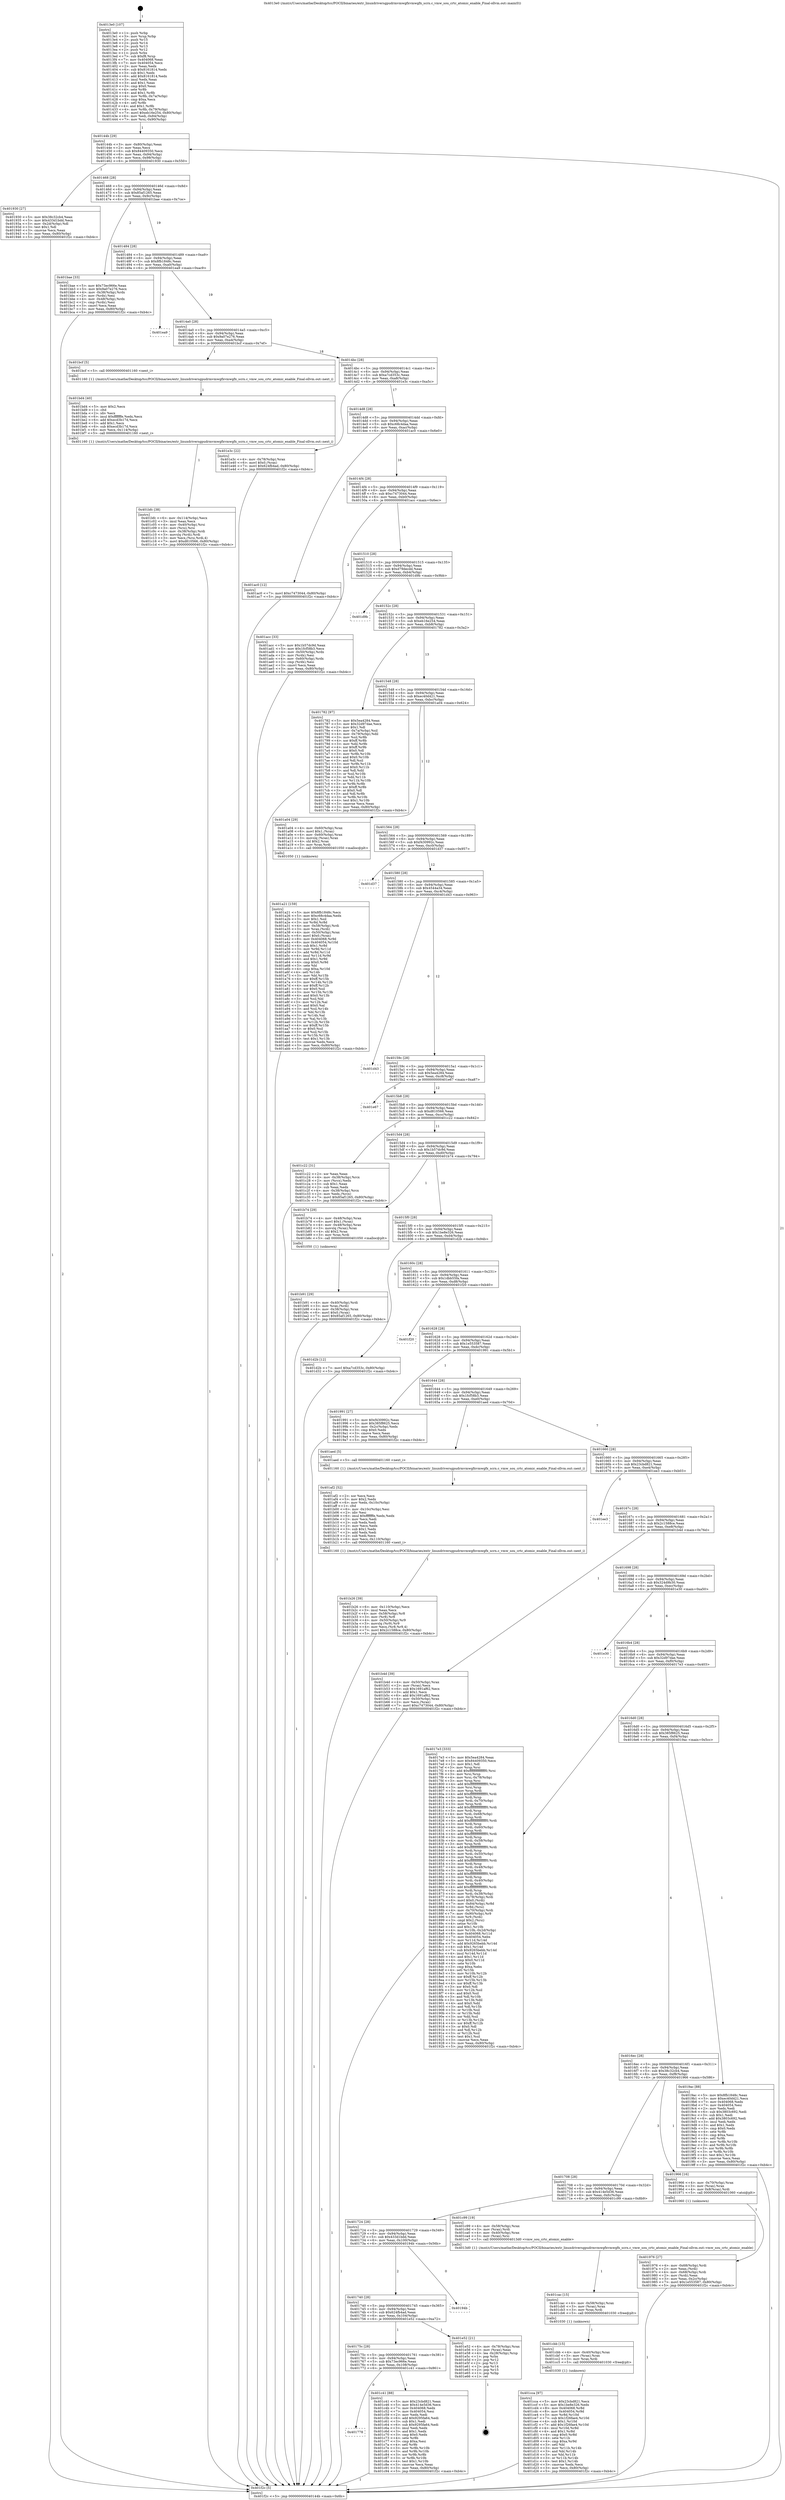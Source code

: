 digraph "0x4013e0" {
  label = "0x4013e0 (/mnt/c/Users/mathe/Desktop/tcc/POCII/binaries/extr_linuxdriversgpudrmvmwgfxvmwgfx_scrn.c_vmw_sou_crtc_atomic_enable_Final-ollvm.out::main(0))"
  labelloc = "t"
  node[shape=record]

  Entry [label="",width=0.3,height=0.3,shape=circle,fillcolor=black,style=filled]
  "0x40144b" [label="{
     0x40144b [29]\l
     | [instrs]\l
     &nbsp;&nbsp;0x40144b \<+3\>: mov -0x80(%rbp),%eax\l
     &nbsp;&nbsp;0x40144e \<+2\>: mov %eax,%ecx\l
     &nbsp;&nbsp;0x401450 \<+6\>: sub $0x84409350,%ecx\l
     &nbsp;&nbsp;0x401456 \<+6\>: mov %eax,-0x94(%rbp)\l
     &nbsp;&nbsp;0x40145c \<+6\>: mov %ecx,-0x98(%rbp)\l
     &nbsp;&nbsp;0x401462 \<+6\>: je 0000000000401930 \<main+0x550\>\l
  }"]
  "0x401930" [label="{
     0x401930 [27]\l
     | [instrs]\l
     &nbsp;&nbsp;0x401930 \<+5\>: mov $0x38c32cb4,%eax\l
     &nbsp;&nbsp;0x401935 \<+5\>: mov $0x433d1bdd,%ecx\l
     &nbsp;&nbsp;0x40193a \<+3\>: mov -0x2d(%rbp),%dl\l
     &nbsp;&nbsp;0x40193d \<+3\>: test $0x1,%dl\l
     &nbsp;&nbsp;0x401940 \<+3\>: cmovne %ecx,%eax\l
     &nbsp;&nbsp;0x401943 \<+3\>: mov %eax,-0x80(%rbp)\l
     &nbsp;&nbsp;0x401946 \<+5\>: jmp 0000000000401f2c \<main+0xb4c\>\l
  }"]
  "0x401468" [label="{
     0x401468 [28]\l
     | [instrs]\l
     &nbsp;&nbsp;0x401468 \<+5\>: jmp 000000000040146d \<main+0x8d\>\l
     &nbsp;&nbsp;0x40146d \<+6\>: mov -0x94(%rbp),%eax\l
     &nbsp;&nbsp;0x401473 \<+5\>: sub $0x85af1265,%eax\l
     &nbsp;&nbsp;0x401478 \<+6\>: mov %eax,-0x9c(%rbp)\l
     &nbsp;&nbsp;0x40147e \<+6\>: je 0000000000401bae \<main+0x7ce\>\l
  }"]
  Exit [label="",width=0.3,height=0.3,shape=circle,fillcolor=black,style=filled,peripheries=2]
  "0x401bae" [label="{
     0x401bae [33]\l
     | [instrs]\l
     &nbsp;&nbsp;0x401bae \<+5\>: mov $0x73ec966e,%eax\l
     &nbsp;&nbsp;0x401bb3 \<+5\>: mov $0x9a07e276,%ecx\l
     &nbsp;&nbsp;0x401bb8 \<+4\>: mov -0x38(%rbp),%rdx\l
     &nbsp;&nbsp;0x401bbc \<+2\>: mov (%rdx),%esi\l
     &nbsp;&nbsp;0x401bbe \<+4\>: mov -0x48(%rbp),%rdx\l
     &nbsp;&nbsp;0x401bc2 \<+2\>: cmp (%rdx),%esi\l
     &nbsp;&nbsp;0x401bc4 \<+3\>: cmovl %ecx,%eax\l
     &nbsp;&nbsp;0x401bc7 \<+3\>: mov %eax,-0x80(%rbp)\l
     &nbsp;&nbsp;0x401bca \<+5\>: jmp 0000000000401f2c \<main+0xb4c\>\l
  }"]
  "0x401484" [label="{
     0x401484 [28]\l
     | [instrs]\l
     &nbsp;&nbsp;0x401484 \<+5\>: jmp 0000000000401489 \<main+0xa9\>\l
     &nbsp;&nbsp;0x401489 \<+6\>: mov -0x94(%rbp),%eax\l
     &nbsp;&nbsp;0x40148f \<+5\>: sub $0x8fb1848c,%eax\l
     &nbsp;&nbsp;0x401494 \<+6\>: mov %eax,-0xa0(%rbp)\l
     &nbsp;&nbsp;0x40149a \<+6\>: je 0000000000401ea9 \<main+0xac9\>\l
  }"]
  "0x401cca" [label="{
     0x401cca [97]\l
     | [instrs]\l
     &nbsp;&nbsp;0x401cca \<+5\>: mov $0x23cbd821,%ecx\l
     &nbsp;&nbsp;0x401ccf \<+5\>: mov $0x1be8e326,%edx\l
     &nbsp;&nbsp;0x401cd4 \<+8\>: mov 0x404068,%r8d\l
     &nbsp;&nbsp;0x401cdc \<+8\>: mov 0x404054,%r9d\l
     &nbsp;&nbsp;0x401ce4 \<+3\>: mov %r8d,%r10d\l
     &nbsp;&nbsp;0x401ce7 \<+7\>: sub $0x1f26fae4,%r10d\l
     &nbsp;&nbsp;0x401cee \<+4\>: sub $0x1,%r10d\l
     &nbsp;&nbsp;0x401cf2 \<+7\>: add $0x1f26fae4,%r10d\l
     &nbsp;&nbsp;0x401cf9 \<+4\>: imul %r10d,%r8d\l
     &nbsp;&nbsp;0x401cfd \<+4\>: and $0x1,%r8d\l
     &nbsp;&nbsp;0x401d01 \<+4\>: cmp $0x0,%r8d\l
     &nbsp;&nbsp;0x401d05 \<+4\>: sete %r11b\l
     &nbsp;&nbsp;0x401d09 \<+4\>: cmp $0xa,%r9d\l
     &nbsp;&nbsp;0x401d0d \<+3\>: setl %bl\l
     &nbsp;&nbsp;0x401d10 \<+3\>: mov %r11b,%r14b\l
     &nbsp;&nbsp;0x401d13 \<+3\>: and %bl,%r14b\l
     &nbsp;&nbsp;0x401d16 \<+3\>: xor %bl,%r11b\l
     &nbsp;&nbsp;0x401d19 \<+3\>: or %r11b,%r14b\l
     &nbsp;&nbsp;0x401d1c \<+4\>: test $0x1,%r14b\l
     &nbsp;&nbsp;0x401d20 \<+3\>: cmovne %edx,%ecx\l
     &nbsp;&nbsp;0x401d23 \<+3\>: mov %ecx,-0x80(%rbp)\l
     &nbsp;&nbsp;0x401d26 \<+5\>: jmp 0000000000401f2c \<main+0xb4c\>\l
  }"]
  "0x401ea9" [label="{
     0x401ea9\l
  }", style=dashed]
  "0x4014a0" [label="{
     0x4014a0 [28]\l
     | [instrs]\l
     &nbsp;&nbsp;0x4014a0 \<+5\>: jmp 00000000004014a5 \<main+0xc5\>\l
     &nbsp;&nbsp;0x4014a5 \<+6\>: mov -0x94(%rbp),%eax\l
     &nbsp;&nbsp;0x4014ab \<+5\>: sub $0x9a07e276,%eax\l
     &nbsp;&nbsp;0x4014b0 \<+6\>: mov %eax,-0xa4(%rbp)\l
     &nbsp;&nbsp;0x4014b6 \<+6\>: je 0000000000401bcf \<main+0x7ef\>\l
  }"]
  "0x401cbb" [label="{
     0x401cbb [15]\l
     | [instrs]\l
     &nbsp;&nbsp;0x401cbb \<+4\>: mov -0x40(%rbp),%rax\l
     &nbsp;&nbsp;0x401cbf \<+3\>: mov (%rax),%rax\l
     &nbsp;&nbsp;0x401cc2 \<+3\>: mov %rax,%rdi\l
     &nbsp;&nbsp;0x401cc5 \<+5\>: call 0000000000401030 \<free@plt\>\l
     | [calls]\l
     &nbsp;&nbsp;0x401030 \{1\} (unknown)\l
  }"]
  "0x401bcf" [label="{
     0x401bcf [5]\l
     | [instrs]\l
     &nbsp;&nbsp;0x401bcf \<+5\>: call 0000000000401160 \<next_i\>\l
     | [calls]\l
     &nbsp;&nbsp;0x401160 \{1\} (/mnt/c/Users/mathe/Desktop/tcc/POCII/binaries/extr_linuxdriversgpudrmvmwgfxvmwgfx_scrn.c_vmw_sou_crtc_atomic_enable_Final-ollvm.out::next_i)\l
  }"]
  "0x4014bc" [label="{
     0x4014bc [28]\l
     | [instrs]\l
     &nbsp;&nbsp;0x4014bc \<+5\>: jmp 00000000004014c1 \<main+0xe1\>\l
     &nbsp;&nbsp;0x4014c1 \<+6\>: mov -0x94(%rbp),%eax\l
     &nbsp;&nbsp;0x4014c7 \<+5\>: sub $0xa7cd353c,%eax\l
     &nbsp;&nbsp;0x4014cc \<+6\>: mov %eax,-0xa8(%rbp)\l
     &nbsp;&nbsp;0x4014d2 \<+6\>: je 0000000000401e3c \<main+0xa5c\>\l
  }"]
  "0x401cac" [label="{
     0x401cac [15]\l
     | [instrs]\l
     &nbsp;&nbsp;0x401cac \<+4\>: mov -0x58(%rbp),%rax\l
     &nbsp;&nbsp;0x401cb0 \<+3\>: mov (%rax),%rax\l
     &nbsp;&nbsp;0x401cb3 \<+3\>: mov %rax,%rdi\l
     &nbsp;&nbsp;0x401cb6 \<+5\>: call 0000000000401030 \<free@plt\>\l
     | [calls]\l
     &nbsp;&nbsp;0x401030 \{1\} (unknown)\l
  }"]
  "0x401e3c" [label="{
     0x401e3c [22]\l
     | [instrs]\l
     &nbsp;&nbsp;0x401e3c \<+4\>: mov -0x78(%rbp),%rax\l
     &nbsp;&nbsp;0x401e40 \<+6\>: movl $0x0,(%rax)\l
     &nbsp;&nbsp;0x401e46 \<+7\>: movl $0x624fb4ad,-0x80(%rbp)\l
     &nbsp;&nbsp;0x401e4d \<+5\>: jmp 0000000000401f2c \<main+0xb4c\>\l
  }"]
  "0x4014d8" [label="{
     0x4014d8 [28]\l
     | [instrs]\l
     &nbsp;&nbsp;0x4014d8 \<+5\>: jmp 00000000004014dd \<main+0xfd\>\l
     &nbsp;&nbsp;0x4014dd \<+6\>: mov -0x94(%rbp),%eax\l
     &nbsp;&nbsp;0x4014e3 \<+5\>: sub $0xc68c4daa,%eax\l
     &nbsp;&nbsp;0x4014e8 \<+6\>: mov %eax,-0xac(%rbp)\l
     &nbsp;&nbsp;0x4014ee \<+6\>: je 0000000000401ac0 \<main+0x6e0\>\l
  }"]
  "0x401778" [label="{
     0x401778\l
  }", style=dashed]
  "0x401ac0" [label="{
     0x401ac0 [12]\l
     | [instrs]\l
     &nbsp;&nbsp;0x401ac0 \<+7\>: movl $0xc7473044,-0x80(%rbp)\l
     &nbsp;&nbsp;0x401ac7 \<+5\>: jmp 0000000000401f2c \<main+0xb4c\>\l
  }"]
  "0x4014f4" [label="{
     0x4014f4 [28]\l
     | [instrs]\l
     &nbsp;&nbsp;0x4014f4 \<+5\>: jmp 00000000004014f9 \<main+0x119\>\l
     &nbsp;&nbsp;0x4014f9 \<+6\>: mov -0x94(%rbp),%eax\l
     &nbsp;&nbsp;0x4014ff \<+5\>: sub $0xc7473044,%eax\l
     &nbsp;&nbsp;0x401504 \<+6\>: mov %eax,-0xb0(%rbp)\l
     &nbsp;&nbsp;0x40150a \<+6\>: je 0000000000401acc \<main+0x6ec\>\l
  }"]
  "0x401c41" [label="{
     0x401c41 [88]\l
     | [instrs]\l
     &nbsp;&nbsp;0x401c41 \<+5\>: mov $0x23cbd821,%eax\l
     &nbsp;&nbsp;0x401c46 \<+5\>: mov $0x414e5d36,%ecx\l
     &nbsp;&nbsp;0x401c4b \<+7\>: mov 0x404068,%edx\l
     &nbsp;&nbsp;0x401c52 \<+7\>: mov 0x404054,%esi\l
     &nbsp;&nbsp;0x401c59 \<+2\>: mov %edx,%edi\l
     &nbsp;&nbsp;0x401c5b \<+6\>: add $0x9295fa64,%edi\l
     &nbsp;&nbsp;0x401c61 \<+3\>: sub $0x1,%edi\l
     &nbsp;&nbsp;0x401c64 \<+6\>: sub $0x9295fa64,%edi\l
     &nbsp;&nbsp;0x401c6a \<+3\>: imul %edi,%edx\l
     &nbsp;&nbsp;0x401c6d \<+3\>: and $0x1,%edx\l
     &nbsp;&nbsp;0x401c70 \<+3\>: cmp $0x0,%edx\l
     &nbsp;&nbsp;0x401c73 \<+4\>: sete %r8b\l
     &nbsp;&nbsp;0x401c77 \<+3\>: cmp $0xa,%esi\l
     &nbsp;&nbsp;0x401c7a \<+4\>: setl %r9b\l
     &nbsp;&nbsp;0x401c7e \<+3\>: mov %r8b,%r10b\l
     &nbsp;&nbsp;0x401c81 \<+3\>: and %r9b,%r10b\l
     &nbsp;&nbsp;0x401c84 \<+3\>: xor %r9b,%r8b\l
     &nbsp;&nbsp;0x401c87 \<+3\>: or %r8b,%r10b\l
     &nbsp;&nbsp;0x401c8a \<+4\>: test $0x1,%r10b\l
     &nbsp;&nbsp;0x401c8e \<+3\>: cmovne %ecx,%eax\l
     &nbsp;&nbsp;0x401c91 \<+3\>: mov %eax,-0x80(%rbp)\l
     &nbsp;&nbsp;0x401c94 \<+5\>: jmp 0000000000401f2c \<main+0xb4c\>\l
  }"]
  "0x401acc" [label="{
     0x401acc [33]\l
     | [instrs]\l
     &nbsp;&nbsp;0x401acc \<+5\>: mov $0x1b57dc9d,%eax\l
     &nbsp;&nbsp;0x401ad1 \<+5\>: mov $0x1fcf58b3,%ecx\l
     &nbsp;&nbsp;0x401ad6 \<+4\>: mov -0x50(%rbp),%rdx\l
     &nbsp;&nbsp;0x401ada \<+2\>: mov (%rdx),%esi\l
     &nbsp;&nbsp;0x401adc \<+4\>: mov -0x60(%rbp),%rdx\l
     &nbsp;&nbsp;0x401ae0 \<+2\>: cmp (%rdx),%esi\l
     &nbsp;&nbsp;0x401ae2 \<+3\>: cmovl %ecx,%eax\l
     &nbsp;&nbsp;0x401ae5 \<+3\>: mov %eax,-0x80(%rbp)\l
     &nbsp;&nbsp;0x401ae8 \<+5\>: jmp 0000000000401f2c \<main+0xb4c\>\l
  }"]
  "0x401510" [label="{
     0x401510 [28]\l
     | [instrs]\l
     &nbsp;&nbsp;0x401510 \<+5\>: jmp 0000000000401515 \<main+0x135\>\l
     &nbsp;&nbsp;0x401515 \<+6\>: mov -0x94(%rbp),%eax\l
     &nbsp;&nbsp;0x40151b \<+5\>: sub $0xd79decdd,%eax\l
     &nbsp;&nbsp;0x401520 \<+6\>: mov %eax,-0xb4(%rbp)\l
     &nbsp;&nbsp;0x401526 \<+6\>: je 0000000000401d9b \<main+0x9bb\>\l
  }"]
  "0x40175c" [label="{
     0x40175c [28]\l
     | [instrs]\l
     &nbsp;&nbsp;0x40175c \<+5\>: jmp 0000000000401761 \<main+0x381\>\l
     &nbsp;&nbsp;0x401761 \<+6\>: mov -0x94(%rbp),%eax\l
     &nbsp;&nbsp;0x401767 \<+5\>: sub $0x73ec966e,%eax\l
     &nbsp;&nbsp;0x40176c \<+6\>: mov %eax,-0x108(%rbp)\l
     &nbsp;&nbsp;0x401772 \<+6\>: je 0000000000401c41 \<main+0x861\>\l
  }"]
  "0x401d9b" [label="{
     0x401d9b\l
  }", style=dashed]
  "0x40152c" [label="{
     0x40152c [28]\l
     | [instrs]\l
     &nbsp;&nbsp;0x40152c \<+5\>: jmp 0000000000401531 \<main+0x151\>\l
     &nbsp;&nbsp;0x401531 \<+6\>: mov -0x94(%rbp),%eax\l
     &nbsp;&nbsp;0x401537 \<+5\>: sub $0xeb16e254,%eax\l
     &nbsp;&nbsp;0x40153c \<+6\>: mov %eax,-0xb8(%rbp)\l
     &nbsp;&nbsp;0x401542 \<+6\>: je 0000000000401782 \<main+0x3a2\>\l
  }"]
  "0x401e52" [label="{
     0x401e52 [21]\l
     | [instrs]\l
     &nbsp;&nbsp;0x401e52 \<+4\>: mov -0x78(%rbp),%rax\l
     &nbsp;&nbsp;0x401e56 \<+2\>: mov (%rax),%eax\l
     &nbsp;&nbsp;0x401e58 \<+4\>: lea -0x28(%rbp),%rsp\l
     &nbsp;&nbsp;0x401e5c \<+1\>: pop %rbx\l
     &nbsp;&nbsp;0x401e5d \<+2\>: pop %r12\l
     &nbsp;&nbsp;0x401e5f \<+2\>: pop %r13\l
     &nbsp;&nbsp;0x401e61 \<+2\>: pop %r14\l
     &nbsp;&nbsp;0x401e63 \<+2\>: pop %r15\l
     &nbsp;&nbsp;0x401e65 \<+1\>: pop %rbp\l
     &nbsp;&nbsp;0x401e66 \<+1\>: ret\l
  }"]
  "0x401782" [label="{
     0x401782 [97]\l
     | [instrs]\l
     &nbsp;&nbsp;0x401782 \<+5\>: mov $0x5ea4284,%eax\l
     &nbsp;&nbsp;0x401787 \<+5\>: mov $0x32d97dae,%ecx\l
     &nbsp;&nbsp;0x40178c \<+2\>: mov $0x1,%dl\l
     &nbsp;&nbsp;0x40178e \<+4\>: mov -0x7a(%rbp),%sil\l
     &nbsp;&nbsp;0x401792 \<+4\>: mov -0x79(%rbp),%dil\l
     &nbsp;&nbsp;0x401796 \<+3\>: mov %sil,%r8b\l
     &nbsp;&nbsp;0x401799 \<+4\>: xor $0xff,%r8b\l
     &nbsp;&nbsp;0x40179d \<+3\>: mov %dil,%r9b\l
     &nbsp;&nbsp;0x4017a0 \<+4\>: xor $0xff,%r9b\l
     &nbsp;&nbsp;0x4017a4 \<+3\>: xor $0x0,%dl\l
     &nbsp;&nbsp;0x4017a7 \<+3\>: mov %r8b,%r10b\l
     &nbsp;&nbsp;0x4017aa \<+4\>: and $0x0,%r10b\l
     &nbsp;&nbsp;0x4017ae \<+3\>: and %dl,%sil\l
     &nbsp;&nbsp;0x4017b1 \<+3\>: mov %r9b,%r11b\l
     &nbsp;&nbsp;0x4017b4 \<+4\>: and $0x0,%r11b\l
     &nbsp;&nbsp;0x4017b8 \<+3\>: and %dl,%dil\l
     &nbsp;&nbsp;0x4017bb \<+3\>: or %sil,%r10b\l
     &nbsp;&nbsp;0x4017be \<+3\>: or %dil,%r11b\l
     &nbsp;&nbsp;0x4017c1 \<+3\>: xor %r11b,%r10b\l
     &nbsp;&nbsp;0x4017c4 \<+3\>: or %r9b,%r8b\l
     &nbsp;&nbsp;0x4017c7 \<+4\>: xor $0xff,%r8b\l
     &nbsp;&nbsp;0x4017cb \<+3\>: or $0x0,%dl\l
     &nbsp;&nbsp;0x4017ce \<+3\>: and %dl,%r8b\l
     &nbsp;&nbsp;0x4017d1 \<+3\>: or %r8b,%r10b\l
     &nbsp;&nbsp;0x4017d4 \<+4\>: test $0x1,%r10b\l
     &nbsp;&nbsp;0x4017d8 \<+3\>: cmovne %ecx,%eax\l
     &nbsp;&nbsp;0x4017db \<+3\>: mov %eax,-0x80(%rbp)\l
     &nbsp;&nbsp;0x4017de \<+5\>: jmp 0000000000401f2c \<main+0xb4c\>\l
  }"]
  "0x401548" [label="{
     0x401548 [28]\l
     | [instrs]\l
     &nbsp;&nbsp;0x401548 \<+5\>: jmp 000000000040154d \<main+0x16d\>\l
     &nbsp;&nbsp;0x40154d \<+6\>: mov -0x94(%rbp),%eax\l
     &nbsp;&nbsp;0x401553 \<+5\>: sub $0xec40d421,%eax\l
     &nbsp;&nbsp;0x401558 \<+6\>: mov %eax,-0xbc(%rbp)\l
     &nbsp;&nbsp;0x40155e \<+6\>: je 0000000000401a04 \<main+0x624\>\l
  }"]
  "0x401f2c" [label="{
     0x401f2c [5]\l
     | [instrs]\l
     &nbsp;&nbsp;0x401f2c \<+5\>: jmp 000000000040144b \<main+0x6b\>\l
  }"]
  "0x4013e0" [label="{
     0x4013e0 [107]\l
     | [instrs]\l
     &nbsp;&nbsp;0x4013e0 \<+1\>: push %rbp\l
     &nbsp;&nbsp;0x4013e1 \<+3\>: mov %rsp,%rbp\l
     &nbsp;&nbsp;0x4013e4 \<+2\>: push %r15\l
     &nbsp;&nbsp;0x4013e6 \<+2\>: push %r14\l
     &nbsp;&nbsp;0x4013e8 \<+2\>: push %r13\l
     &nbsp;&nbsp;0x4013ea \<+2\>: push %r12\l
     &nbsp;&nbsp;0x4013ec \<+1\>: push %rbx\l
     &nbsp;&nbsp;0x4013ed \<+7\>: sub $0xf8,%rsp\l
     &nbsp;&nbsp;0x4013f4 \<+7\>: mov 0x404068,%eax\l
     &nbsp;&nbsp;0x4013fb \<+7\>: mov 0x404054,%ecx\l
     &nbsp;&nbsp;0x401402 \<+2\>: mov %eax,%edx\l
     &nbsp;&nbsp;0x401404 \<+6\>: sub $0x8161814,%edx\l
     &nbsp;&nbsp;0x40140a \<+3\>: sub $0x1,%edx\l
     &nbsp;&nbsp;0x40140d \<+6\>: add $0x8161814,%edx\l
     &nbsp;&nbsp;0x401413 \<+3\>: imul %edx,%eax\l
     &nbsp;&nbsp;0x401416 \<+3\>: and $0x1,%eax\l
     &nbsp;&nbsp;0x401419 \<+3\>: cmp $0x0,%eax\l
     &nbsp;&nbsp;0x40141c \<+4\>: sete %r8b\l
     &nbsp;&nbsp;0x401420 \<+4\>: and $0x1,%r8b\l
     &nbsp;&nbsp;0x401424 \<+4\>: mov %r8b,-0x7a(%rbp)\l
     &nbsp;&nbsp;0x401428 \<+3\>: cmp $0xa,%ecx\l
     &nbsp;&nbsp;0x40142b \<+4\>: setl %r8b\l
     &nbsp;&nbsp;0x40142f \<+4\>: and $0x1,%r8b\l
     &nbsp;&nbsp;0x401433 \<+4\>: mov %r8b,-0x79(%rbp)\l
     &nbsp;&nbsp;0x401437 \<+7\>: movl $0xeb16e254,-0x80(%rbp)\l
     &nbsp;&nbsp;0x40143e \<+6\>: mov %edi,-0x84(%rbp)\l
     &nbsp;&nbsp;0x401444 \<+7\>: mov %rsi,-0x90(%rbp)\l
  }"]
  "0x401740" [label="{
     0x401740 [28]\l
     | [instrs]\l
     &nbsp;&nbsp;0x401740 \<+5\>: jmp 0000000000401745 \<main+0x365\>\l
     &nbsp;&nbsp;0x401745 \<+6\>: mov -0x94(%rbp),%eax\l
     &nbsp;&nbsp;0x40174b \<+5\>: sub $0x624fb4ad,%eax\l
     &nbsp;&nbsp;0x401750 \<+6\>: mov %eax,-0x104(%rbp)\l
     &nbsp;&nbsp;0x401756 \<+6\>: je 0000000000401e52 \<main+0xa72\>\l
  }"]
  "0x401a04" [label="{
     0x401a04 [29]\l
     | [instrs]\l
     &nbsp;&nbsp;0x401a04 \<+4\>: mov -0x60(%rbp),%rax\l
     &nbsp;&nbsp;0x401a08 \<+6\>: movl $0x1,(%rax)\l
     &nbsp;&nbsp;0x401a0e \<+4\>: mov -0x60(%rbp),%rax\l
     &nbsp;&nbsp;0x401a12 \<+3\>: movslq (%rax),%rax\l
     &nbsp;&nbsp;0x401a15 \<+4\>: shl $0x2,%rax\l
     &nbsp;&nbsp;0x401a19 \<+3\>: mov %rax,%rdi\l
     &nbsp;&nbsp;0x401a1c \<+5\>: call 0000000000401050 \<malloc@plt\>\l
     | [calls]\l
     &nbsp;&nbsp;0x401050 \{1\} (unknown)\l
  }"]
  "0x401564" [label="{
     0x401564 [28]\l
     | [instrs]\l
     &nbsp;&nbsp;0x401564 \<+5\>: jmp 0000000000401569 \<main+0x189\>\l
     &nbsp;&nbsp;0x401569 \<+6\>: mov -0x94(%rbp),%eax\l
     &nbsp;&nbsp;0x40156f \<+5\>: sub $0xf430992c,%eax\l
     &nbsp;&nbsp;0x401574 \<+6\>: mov %eax,-0xc0(%rbp)\l
     &nbsp;&nbsp;0x40157a \<+6\>: je 0000000000401d37 \<main+0x957\>\l
  }"]
  "0x40194b" [label="{
     0x40194b\l
  }", style=dashed]
  "0x401d37" [label="{
     0x401d37\l
  }", style=dashed]
  "0x401580" [label="{
     0x401580 [28]\l
     | [instrs]\l
     &nbsp;&nbsp;0x401580 \<+5\>: jmp 0000000000401585 \<main+0x1a5\>\l
     &nbsp;&nbsp;0x401585 \<+6\>: mov -0x94(%rbp),%eax\l
     &nbsp;&nbsp;0x40158b \<+5\>: sub $0x4544a34,%eax\l
     &nbsp;&nbsp;0x401590 \<+6\>: mov %eax,-0xc4(%rbp)\l
     &nbsp;&nbsp;0x401596 \<+6\>: je 0000000000401d43 \<main+0x963\>\l
  }"]
  "0x401724" [label="{
     0x401724 [28]\l
     | [instrs]\l
     &nbsp;&nbsp;0x401724 \<+5\>: jmp 0000000000401729 \<main+0x349\>\l
     &nbsp;&nbsp;0x401729 \<+6\>: mov -0x94(%rbp),%eax\l
     &nbsp;&nbsp;0x40172f \<+5\>: sub $0x433d1bdd,%eax\l
     &nbsp;&nbsp;0x401734 \<+6\>: mov %eax,-0x100(%rbp)\l
     &nbsp;&nbsp;0x40173a \<+6\>: je 000000000040194b \<main+0x56b\>\l
  }"]
  "0x401d43" [label="{
     0x401d43\l
  }", style=dashed]
  "0x40159c" [label="{
     0x40159c [28]\l
     | [instrs]\l
     &nbsp;&nbsp;0x40159c \<+5\>: jmp 00000000004015a1 \<main+0x1c1\>\l
     &nbsp;&nbsp;0x4015a1 \<+6\>: mov -0x94(%rbp),%eax\l
     &nbsp;&nbsp;0x4015a7 \<+5\>: sub $0x5ea4284,%eax\l
     &nbsp;&nbsp;0x4015ac \<+6\>: mov %eax,-0xc8(%rbp)\l
     &nbsp;&nbsp;0x4015b2 \<+6\>: je 0000000000401e67 \<main+0xa87\>\l
  }"]
  "0x401c99" [label="{
     0x401c99 [19]\l
     | [instrs]\l
     &nbsp;&nbsp;0x401c99 \<+4\>: mov -0x58(%rbp),%rax\l
     &nbsp;&nbsp;0x401c9d \<+3\>: mov (%rax),%rdi\l
     &nbsp;&nbsp;0x401ca0 \<+4\>: mov -0x40(%rbp),%rax\l
     &nbsp;&nbsp;0x401ca4 \<+3\>: mov (%rax),%rsi\l
     &nbsp;&nbsp;0x401ca7 \<+5\>: call 00000000004013d0 \<vmw_sou_crtc_atomic_enable\>\l
     | [calls]\l
     &nbsp;&nbsp;0x4013d0 \{1\} (/mnt/c/Users/mathe/Desktop/tcc/POCII/binaries/extr_linuxdriversgpudrmvmwgfxvmwgfx_scrn.c_vmw_sou_crtc_atomic_enable_Final-ollvm.out::vmw_sou_crtc_atomic_enable)\l
  }"]
  "0x401e67" [label="{
     0x401e67\l
  }", style=dashed]
  "0x4015b8" [label="{
     0x4015b8 [28]\l
     | [instrs]\l
     &nbsp;&nbsp;0x4015b8 \<+5\>: jmp 00000000004015bd \<main+0x1dd\>\l
     &nbsp;&nbsp;0x4015bd \<+6\>: mov -0x94(%rbp),%eax\l
     &nbsp;&nbsp;0x4015c3 \<+5\>: sub $0xd810566,%eax\l
     &nbsp;&nbsp;0x4015c8 \<+6\>: mov %eax,-0xcc(%rbp)\l
     &nbsp;&nbsp;0x4015ce \<+6\>: je 0000000000401c22 \<main+0x842\>\l
  }"]
  "0x401bfc" [label="{
     0x401bfc [38]\l
     | [instrs]\l
     &nbsp;&nbsp;0x401bfc \<+6\>: mov -0x114(%rbp),%ecx\l
     &nbsp;&nbsp;0x401c02 \<+3\>: imul %eax,%ecx\l
     &nbsp;&nbsp;0x401c05 \<+4\>: mov -0x40(%rbp),%rsi\l
     &nbsp;&nbsp;0x401c09 \<+3\>: mov (%rsi),%rsi\l
     &nbsp;&nbsp;0x401c0c \<+4\>: mov -0x38(%rbp),%rdi\l
     &nbsp;&nbsp;0x401c10 \<+3\>: movslq (%rdi),%rdi\l
     &nbsp;&nbsp;0x401c13 \<+3\>: mov %ecx,(%rsi,%rdi,4)\l
     &nbsp;&nbsp;0x401c16 \<+7\>: movl $0xd810566,-0x80(%rbp)\l
     &nbsp;&nbsp;0x401c1d \<+5\>: jmp 0000000000401f2c \<main+0xb4c\>\l
  }"]
  "0x401c22" [label="{
     0x401c22 [31]\l
     | [instrs]\l
     &nbsp;&nbsp;0x401c22 \<+2\>: xor %eax,%eax\l
     &nbsp;&nbsp;0x401c24 \<+4\>: mov -0x38(%rbp),%rcx\l
     &nbsp;&nbsp;0x401c28 \<+2\>: mov (%rcx),%edx\l
     &nbsp;&nbsp;0x401c2a \<+3\>: sub $0x1,%eax\l
     &nbsp;&nbsp;0x401c2d \<+2\>: sub %eax,%edx\l
     &nbsp;&nbsp;0x401c2f \<+4\>: mov -0x38(%rbp),%rcx\l
     &nbsp;&nbsp;0x401c33 \<+2\>: mov %edx,(%rcx)\l
     &nbsp;&nbsp;0x401c35 \<+7\>: movl $0x85af1265,-0x80(%rbp)\l
     &nbsp;&nbsp;0x401c3c \<+5\>: jmp 0000000000401f2c \<main+0xb4c\>\l
  }"]
  "0x4015d4" [label="{
     0x4015d4 [28]\l
     | [instrs]\l
     &nbsp;&nbsp;0x4015d4 \<+5\>: jmp 00000000004015d9 \<main+0x1f9\>\l
     &nbsp;&nbsp;0x4015d9 \<+6\>: mov -0x94(%rbp),%eax\l
     &nbsp;&nbsp;0x4015df \<+5\>: sub $0x1b57dc9d,%eax\l
     &nbsp;&nbsp;0x4015e4 \<+6\>: mov %eax,-0xd0(%rbp)\l
     &nbsp;&nbsp;0x4015ea \<+6\>: je 0000000000401b74 \<main+0x794\>\l
  }"]
  "0x401bd4" [label="{
     0x401bd4 [40]\l
     | [instrs]\l
     &nbsp;&nbsp;0x401bd4 \<+5\>: mov $0x2,%ecx\l
     &nbsp;&nbsp;0x401bd9 \<+1\>: cltd\l
     &nbsp;&nbsp;0x401bda \<+2\>: idiv %ecx\l
     &nbsp;&nbsp;0x401bdc \<+6\>: imul $0xfffffffe,%edx,%ecx\l
     &nbsp;&nbsp;0x401be2 \<+6\>: add $0xecd3b17d,%ecx\l
     &nbsp;&nbsp;0x401be8 \<+3\>: add $0x1,%ecx\l
     &nbsp;&nbsp;0x401beb \<+6\>: sub $0xecd3b17d,%ecx\l
     &nbsp;&nbsp;0x401bf1 \<+6\>: mov %ecx,-0x114(%rbp)\l
     &nbsp;&nbsp;0x401bf7 \<+5\>: call 0000000000401160 \<next_i\>\l
     | [calls]\l
     &nbsp;&nbsp;0x401160 \{1\} (/mnt/c/Users/mathe/Desktop/tcc/POCII/binaries/extr_linuxdriversgpudrmvmwgfxvmwgfx_scrn.c_vmw_sou_crtc_atomic_enable_Final-ollvm.out::next_i)\l
  }"]
  "0x401b74" [label="{
     0x401b74 [29]\l
     | [instrs]\l
     &nbsp;&nbsp;0x401b74 \<+4\>: mov -0x48(%rbp),%rax\l
     &nbsp;&nbsp;0x401b78 \<+6\>: movl $0x1,(%rax)\l
     &nbsp;&nbsp;0x401b7e \<+4\>: mov -0x48(%rbp),%rax\l
     &nbsp;&nbsp;0x401b82 \<+3\>: movslq (%rax),%rax\l
     &nbsp;&nbsp;0x401b85 \<+4\>: shl $0x2,%rax\l
     &nbsp;&nbsp;0x401b89 \<+3\>: mov %rax,%rdi\l
     &nbsp;&nbsp;0x401b8c \<+5\>: call 0000000000401050 \<malloc@plt\>\l
     | [calls]\l
     &nbsp;&nbsp;0x401050 \{1\} (unknown)\l
  }"]
  "0x4015f0" [label="{
     0x4015f0 [28]\l
     | [instrs]\l
     &nbsp;&nbsp;0x4015f0 \<+5\>: jmp 00000000004015f5 \<main+0x215\>\l
     &nbsp;&nbsp;0x4015f5 \<+6\>: mov -0x94(%rbp),%eax\l
     &nbsp;&nbsp;0x4015fb \<+5\>: sub $0x1be8e326,%eax\l
     &nbsp;&nbsp;0x401600 \<+6\>: mov %eax,-0xd4(%rbp)\l
     &nbsp;&nbsp;0x401606 \<+6\>: je 0000000000401d2b \<main+0x94b\>\l
  }"]
  "0x401b91" [label="{
     0x401b91 [29]\l
     | [instrs]\l
     &nbsp;&nbsp;0x401b91 \<+4\>: mov -0x40(%rbp),%rdi\l
     &nbsp;&nbsp;0x401b95 \<+3\>: mov %rax,(%rdi)\l
     &nbsp;&nbsp;0x401b98 \<+4\>: mov -0x38(%rbp),%rax\l
     &nbsp;&nbsp;0x401b9c \<+6\>: movl $0x0,(%rax)\l
     &nbsp;&nbsp;0x401ba2 \<+7\>: movl $0x85af1265,-0x80(%rbp)\l
     &nbsp;&nbsp;0x401ba9 \<+5\>: jmp 0000000000401f2c \<main+0xb4c\>\l
  }"]
  "0x401d2b" [label="{
     0x401d2b [12]\l
     | [instrs]\l
     &nbsp;&nbsp;0x401d2b \<+7\>: movl $0xa7cd353c,-0x80(%rbp)\l
     &nbsp;&nbsp;0x401d32 \<+5\>: jmp 0000000000401f2c \<main+0xb4c\>\l
  }"]
  "0x40160c" [label="{
     0x40160c [28]\l
     | [instrs]\l
     &nbsp;&nbsp;0x40160c \<+5\>: jmp 0000000000401611 \<main+0x231\>\l
     &nbsp;&nbsp;0x401611 \<+6\>: mov -0x94(%rbp),%eax\l
     &nbsp;&nbsp;0x401617 \<+5\>: sub $0x1dbb55fa,%eax\l
     &nbsp;&nbsp;0x40161c \<+6\>: mov %eax,-0xd8(%rbp)\l
     &nbsp;&nbsp;0x401622 \<+6\>: je 0000000000401f20 \<main+0xb40\>\l
  }"]
  "0x401b26" [label="{
     0x401b26 [39]\l
     | [instrs]\l
     &nbsp;&nbsp;0x401b26 \<+6\>: mov -0x110(%rbp),%ecx\l
     &nbsp;&nbsp;0x401b2c \<+3\>: imul %eax,%ecx\l
     &nbsp;&nbsp;0x401b2f \<+4\>: mov -0x58(%rbp),%r8\l
     &nbsp;&nbsp;0x401b33 \<+3\>: mov (%r8),%r8\l
     &nbsp;&nbsp;0x401b36 \<+4\>: mov -0x50(%rbp),%r9\l
     &nbsp;&nbsp;0x401b3a \<+3\>: movslq (%r9),%r9\l
     &nbsp;&nbsp;0x401b3d \<+4\>: mov %ecx,(%r8,%r9,4)\l
     &nbsp;&nbsp;0x401b41 \<+7\>: movl $0x2c1588ce,-0x80(%rbp)\l
     &nbsp;&nbsp;0x401b48 \<+5\>: jmp 0000000000401f2c \<main+0xb4c\>\l
  }"]
  "0x401f20" [label="{
     0x401f20\l
  }", style=dashed]
  "0x401628" [label="{
     0x401628 [28]\l
     | [instrs]\l
     &nbsp;&nbsp;0x401628 \<+5\>: jmp 000000000040162d \<main+0x24d\>\l
     &nbsp;&nbsp;0x40162d \<+6\>: mov -0x94(%rbp),%eax\l
     &nbsp;&nbsp;0x401633 \<+5\>: sub $0x1e553587,%eax\l
     &nbsp;&nbsp;0x401638 \<+6\>: mov %eax,-0xdc(%rbp)\l
     &nbsp;&nbsp;0x40163e \<+6\>: je 0000000000401991 \<main+0x5b1\>\l
  }"]
  "0x401af2" [label="{
     0x401af2 [52]\l
     | [instrs]\l
     &nbsp;&nbsp;0x401af2 \<+2\>: xor %ecx,%ecx\l
     &nbsp;&nbsp;0x401af4 \<+5\>: mov $0x2,%edx\l
     &nbsp;&nbsp;0x401af9 \<+6\>: mov %edx,-0x10c(%rbp)\l
     &nbsp;&nbsp;0x401aff \<+1\>: cltd\l
     &nbsp;&nbsp;0x401b00 \<+6\>: mov -0x10c(%rbp),%esi\l
     &nbsp;&nbsp;0x401b06 \<+2\>: idiv %esi\l
     &nbsp;&nbsp;0x401b08 \<+6\>: imul $0xfffffffe,%edx,%edx\l
     &nbsp;&nbsp;0x401b0e \<+2\>: mov %ecx,%edi\l
     &nbsp;&nbsp;0x401b10 \<+2\>: sub %edx,%edi\l
     &nbsp;&nbsp;0x401b12 \<+2\>: mov %ecx,%edx\l
     &nbsp;&nbsp;0x401b14 \<+3\>: sub $0x1,%edx\l
     &nbsp;&nbsp;0x401b17 \<+2\>: add %edx,%edi\l
     &nbsp;&nbsp;0x401b19 \<+2\>: sub %edi,%ecx\l
     &nbsp;&nbsp;0x401b1b \<+6\>: mov %ecx,-0x110(%rbp)\l
     &nbsp;&nbsp;0x401b21 \<+5\>: call 0000000000401160 \<next_i\>\l
     | [calls]\l
     &nbsp;&nbsp;0x401160 \{1\} (/mnt/c/Users/mathe/Desktop/tcc/POCII/binaries/extr_linuxdriversgpudrmvmwgfxvmwgfx_scrn.c_vmw_sou_crtc_atomic_enable_Final-ollvm.out::next_i)\l
  }"]
  "0x401991" [label="{
     0x401991 [27]\l
     | [instrs]\l
     &nbsp;&nbsp;0x401991 \<+5\>: mov $0xf430992c,%eax\l
     &nbsp;&nbsp;0x401996 \<+5\>: mov $0x385f8625,%ecx\l
     &nbsp;&nbsp;0x40199b \<+3\>: mov -0x2c(%rbp),%edx\l
     &nbsp;&nbsp;0x40199e \<+3\>: cmp $0x0,%edx\l
     &nbsp;&nbsp;0x4019a1 \<+3\>: cmove %ecx,%eax\l
     &nbsp;&nbsp;0x4019a4 \<+3\>: mov %eax,-0x80(%rbp)\l
     &nbsp;&nbsp;0x4019a7 \<+5\>: jmp 0000000000401f2c \<main+0xb4c\>\l
  }"]
  "0x401644" [label="{
     0x401644 [28]\l
     | [instrs]\l
     &nbsp;&nbsp;0x401644 \<+5\>: jmp 0000000000401649 \<main+0x269\>\l
     &nbsp;&nbsp;0x401649 \<+6\>: mov -0x94(%rbp),%eax\l
     &nbsp;&nbsp;0x40164f \<+5\>: sub $0x1fcf58b3,%eax\l
     &nbsp;&nbsp;0x401654 \<+6\>: mov %eax,-0xe0(%rbp)\l
     &nbsp;&nbsp;0x40165a \<+6\>: je 0000000000401aed \<main+0x70d\>\l
  }"]
  "0x401a21" [label="{
     0x401a21 [159]\l
     | [instrs]\l
     &nbsp;&nbsp;0x401a21 \<+5\>: mov $0x8fb1848c,%ecx\l
     &nbsp;&nbsp;0x401a26 \<+5\>: mov $0xc68c4daa,%edx\l
     &nbsp;&nbsp;0x401a2b \<+3\>: mov $0x1,%sil\l
     &nbsp;&nbsp;0x401a2e \<+3\>: xor %r8d,%r8d\l
     &nbsp;&nbsp;0x401a31 \<+4\>: mov -0x58(%rbp),%rdi\l
     &nbsp;&nbsp;0x401a35 \<+3\>: mov %rax,(%rdi)\l
     &nbsp;&nbsp;0x401a38 \<+4\>: mov -0x50(%rbp),%rax\l
     &nbsp;&nbsp;0x401a3c \<+6\>: movl $0x0,(%rax)\l
     &nbsp;&nbsp;0x401a42 \<+8\>: mov 0x404068,%r9d\l
     &nbsp;&nbsp;0x401a4a \<+8\>: mov 0x404054,%r10d\l
     &nbsp;&nbsp;0x401a52 \<+4\>: sub $0x1,%r8d\l
     &nbsp;&nbsp;0x401a56 \<+3\>: mov %r9d,%r11d\l
     &nbsp;&nbsp;0x401a59 \<+3\>: add %r8d,%r11d\l
     &nbsp;&nbsp;0x401a5c \<+4\>: imul %r11d,%r9d\l
     &nbsp;&nbsp;0x401a60 \<+4\>: and $0x1,%r9d\l
     &nbsp;&nbsp;0x401a64 \<+4\>: cmp $0x0,%r9d\l
     &nbsp;&nbsp;0x401a68 \<+3\>: sete %bl\l
     &nbsp;&nbsp;0x401a6b \<+4\>: cmp $0xa,%r10d\l
     &nbsp;&nbsp;0x401a6f \<+4\>: setl %r14b\l
     &nbsp;&nbsp;0x401a73 \<+3\>: mov %bl,%r15b\l
     &nbsp;&nbsp;0x401a76 \<+4\>: xor $0xff,%r15b\l
     &nbsp;&nbsp;0x401a7a \<+3\>: mov %r14b,%r12b\l
     &nbsp;&nbsp;0x401a7d \<+4\>: xor $0xff,%r12b\l
     &nbsp;&nbsp;0x401a81 \<+4\>: xor $0x0,%sil\l
     &nbsp;&nbsp;0x401a85 \<+3\>: mov %r15b,%r13b\l
     &nbsp;&nbsp;0x401a88 \<+4\>: and $0x0,%r13b\l
     &nbsp;&nbsp;0x401a8c \<+3\>: and %sil,%bl\l
     &nbsp;&nbsp;0x401a8f \<+3\>: mov %r12b,%al\l
     &nbsp;&nbsp;0x401a92 \<+2\>: and $0x0,%al\l
     &nbsp;&nbsp;0x401a94 \<+3\>: and %sil,%r14b\l
     &nbsp;&nbsp;0x401a97 \<+3\>: or %bl,%r13b\l
     &nbsp;&nbsp;0x401a9a \<+3\>: or %r14b,%al\l
     &nbsp;&nbsp;0x401a9d \<+3\>: xor %al,%r13b\l
     &nbsp;&nbsp;0x401aa0 \<+3\>: or %r12b,%r15b\l
     &nbsp;&nbsp;0x401aa3 \<+4\>: xor $0xff,%r15b\l
     &nbsp;&nbsp;0x401aa7 \<+4\>: or $0x0,%sil\l
     &nbsp;&nbsp;0x401aab \<+3\>: and %sil,%r15b\l
     &nbsp;&nbsp;0x401aae \<+3\>: or %r15b,%r13b\l
     &nbsp;&nbsp;0x401ab1 \<+4\>: test $0x1,%r13b\l
     &nbsp;&nbsp;0x401ab5 \<+3\>: cmovne %edx,%ecx\l
     &nbsp;&nbsp;0x401ab8 \<+3\>: mov %ecx,-0x80(%rbp)\l
     &nbsp;&nbsp;0x401abb \<+5\>: jmp 0000000000401f2c \<main+0xb4c\>\l
  }"]
  "0x401aed" [label="{
     0x401aed [5]\l
     | [instrs]\l
     &nbsp;&nbsp;0x401aed \<+5\>: call 0000000000401160 \<next_i\>\l
     | [calls]\l
     &nbsp;&nbsp;0x401160 \{1\} (/mnt/c/Users/mathe/Desktop/tcc/POCII/binaries/extr_linuxdriversgpudrmvmwgfxvmwgfx_scrn.c_vmw_sou_crtc_atomic_enable_Final-ollvm.out::next_i)\l
  }"]
  "0x401660" [label="{
     0x401660 [28]\l
     | [instrs]\l
     &nbsp;&nbsp;0x401660 \<+5\>: jmp 0000000000401665 \<main+0x285\>\l
     &nbsp;&nbsp;0x401665 \<+6\>: mov -0x94(%rbp),%eax\l
     &nbsp;&nbsp;0x40166b \<+5\>: sub $0x23cbd821,%eax\l
     &nbsp;&nbsp;0x401670 \<+6\>: mov %eax,-0xe4(%rbp)\l
     &nbsp;&nbsp;0x401676 \<+6\>: je 0000000000401ee3 \<main+0xb03\>\l
  }"]
  "0x401976" [label="{
     0x401976 [27]\l
     | [instrs]\l
     &nbsp;&nbsp;0x401976 \<+4\>: mov -0x68(%rbp),%rdi\l
     &nbsp;&nbsp;0x40197a \<+2\>: mov %eax,(%rdi)\l
     &nbsp;&nbsp;0x40197c \<+4\>: mov -0x68(%rbp),%rdi\l
     &nbsp;&nbsp;0x401980 \<+2\>: mov (%rdi),%eax\l
     &nbsp;&nbsp;0x401982 \<+3\>: mov %eax,-0x2c(%rbp)\l
     &nbsp;&nbsp;0x401985 \<+7\>: movl $0x1e553587,-0x80(%rbp)\l
     &nbsp;&nbsp;0x40198c \<+5\>: jmp 0000000000401f2c \<main+0xb4c\>\l
  }"]
  "0x401ee3" [label="{
     0x401ee3\l
  }", style=dashed]
  "0x40167c" [label="{
     0x40167c [28]\l
     | [instrs]\l
     &nbsp;&nbsp;0x40167c \<+5\>: jmp 0000000000401681 \<main+0x2a1\>\l
     &nbsp;&nbsp;0x401681 \<+6\>: mov -0x94(%rbp),%eax\l
     &nbsp;&nbsp;0x401687 \<+5\>: sub $0x2c1588ce,%eax\l
     &nbsp;&nbsp;0x40168c \<+6\>: mov %eax,-0xe8(%rbp)\l
     &nbsp;&nbsp;0x401692 \<+6\>: je 0000000000401b4d \<main+0x76d\>\l
  }"]
  "0x401708" [label="{
     0x401708 [28]\l
     | [instrs]\l
     &nbsp;&nbsp;0x401708 \<+5\>: jmp 000000000040170d \<main+0x32d\>\l
     &nbsp;&nbsp;0x40170d \<+6\>: mov -0x94(%rbp),%eax\l
     &nbsp;&nbsp;0x401713 \<+5\>: sub $0x414e5d36,%eax\l
     &nbsp;&nbsp;0x401718 \<+6\>: mov %eax,-0xfc(%rbp)\l
     &nbsp;&nbsp;0x40171e \<+6\>: je 0000000000401c99 \<main+0x8b9\>\l
  }"]
  "0x401b4d" [label="{
     0x401b4d [39]\l
     | [instrs]\l
     &nbsp;&nbsp;0x401b4d \<+4\>: mov -0x50(%rbp),%rax\l
     &nbsp;&nbsp;0x401b51 \<+2\>: mov (%rax),%ecx\l
     &nbsp;&nbsp;0x401b53 \<+6\>: sub $0x1691af62,%ecx\l
     &nbsp;&nbsp;0x401b59 \<+3\>: add $0x1,%ecx\l
     &nbsp;&nbsp;0x401b5c \<+6\>: add $0x1691af62,%ecx\l
     &nbsp;&nbsp;0x401b62 \<+4\>: mov -0x50(%rbp),%rax\l
     &nbsp;&nbsp;0x401b66 \<+2\>: mov %ecx,(%rax)\l
     &nbsp;&nbsp;0x401b68 \<+7\>: movl $0xc7473044,-0x80(%rbp)\l
     &nbsp;&nbsp;0x401b6f \<+5\>: jmp 0000000000401f2c \<main+0xb4c\>\l
  }"]
  "0x401698" [label="{
     0x401698 [28]\l
     | [instrs]\l
     &nbsp;&nbsp;0x401698 \<+5\>: jmp 000000000040169d \<main+0x2bd\>\l
     &nbsp;&nbsp;0x40169d \<+6\>: mov -0x94(%rbp),%eax\l
     &nbsp;&nbsp;0x4016a3 \<+5\>: sub $0x324d9b30,%eax\l
     &nbsp;&nbsp;0x4016a8 \<+6\>: mov %eax,-0xec(%rbp)\l
     &nbsp;&nbsp;0x4016ae \<+6\>: je 0000000000401e30 \<main+0xa50\>\l
  }"]
  "0x401966" [label="{
     0x401966 [16]\l
     | [instrs]\l
     &nbsp;&nbsp;0x401966 \<+4\>: mov -0x70(%rbp),%rax\l
     &nbsp;&nbsp;0x40196a \<+3\>: mov (%rax),%rax\l
     &nbsp;&nbsp;0x40196d \<+4\>: mov 0x8(%rax),%rdi\l
     &nbsp;&nbsp;0x401971 \<+5\>: call 0000000000401060 \<atoi@plt\>\l
     | [calls]\l
     &nbsp;&nbsp;0x401060 \{1\} (unknown)\l
  }"]
  "0x401e30" [label="{
     0x401e30\l
  }", style=dashed]
  "0x4016b4" [label="{
     0x4016b4 [28]\l
     | [instrs]\l
     &nbsp;&nbsp;0x4016b4 \<+5\>: jmp 00000000004016b9 \<main+0x2d9\>\l
     &nbsp;&nbsp;0x4016b9 \<+6\>: mov -0x94(%rbp),%eax\l
     &nbsp;&nbsp;0x4016bf \<+5\>: sub $0x32d97dae,%eax\l
     &nbsp;&nbsp;0x4016c4 \<+6\>: mov %eax,-0xf0(%rbp)\l
     &nbsp;&nbsp;0x4016ca \<+6\>: je 00000000004017e3 \<main+0x403\>\l
  }"]
  "0x4016ec" [label="{
     0x4016ec [28]\l
     | [instrs]\l
     &nbsp;&nbsp;0x4016ec \<+5\>: jmp 00000000004016f1 \<main+0x311\>\l
     &nbsp;&nbsp;0x4016f1 \<+6\>: mov -0x94(%rbp),%eax\l
     &nbsp;&nbsp;0x4016f7 \<+5\>: sub $0x38c32cb4,%eax\l
     &nbsp;&nbsp;0x4016fc \<+6\>: mov %eax,-0xf8(%rbp)\l
     &nbsp;&nbsp;0x401702 \<+6\>: je 0000000000401966 \<main+0x586\>\l
  }"]
  "0x4017e3" [label="{
     0x4017e3 [333]\l
     | [instrs]\l
     &nbsp;&nbsp;0x4017e3 \<+5\>: mov $0x5ea4284,%eax\l
     &nbsp;&nbsp;0x4017e8 \<+5\>: mov $0x84409350,%ecx\l
     &nbsp;&nbsp;0x4017ed \<+2\>: mov $0x1,%dl\l
     &nbsp;&nbsp;0x4017ef \<+3\>: mov %rsp,%rsi\l
     &nbsp;&nbsp;0x4017f2 \<+4\>: add $0xfffffffffffffff0,%rsi\l
     &nbsp;&nbsp;0x4017f6 \<+3\>: mov %rsi,%rsp\l
     &nbsp;&nbsp;0x4017f9 \<+4\>: mov %rsi,-0x78(%rbp)\l
     &nbsp;&nbsp;0x4017fd \<+3\>: mov %rsp,%rsi\l
     &nbsp;&nbsp;0x401800 \<+4\>: add $0xfffffffffffffff0,%rsi\l
     &nbsp;&nbsp;0x401804 \<+3\>: mov %rsi,%rsp\l
     &nbsp;&nbsp;0x401807 \<+3\>: mov %rsp,%rdi\l
     &nbsp;&nbsp;0x40180a \<+4\>: add $0xfffffffffffffff0,%rdi\l
     &nbsp;&nbsp;0x40180e \<+3\>: mov %rdi,%rsp\l
     &nbsp;&nbsp;0x401811 \<+4\>: mov %rdi,-0x70(%rbp)\l
     &nbsp;&nbsp;0x401815 \<+3\>: mov %rsp,%rdi\l
     &nbsp;&nbsp;0x401818 \<+4\>: add $0xfffffffffffffff0,%rdi\l
     &nbsp;&nbsp;0x40181c \<+3\>: mov %rdi,%rsp\l
     &nbsp;&nbsp;0x40181f \<+4\>: mov %rdi,-0x68(%rbp)\l
     &nbsp;&nbsp;0x401823 \<+3\>: mov %rsp,%rdi\l
     &nbsp;&nbsp;0x401826 \<+4\>: add $0xfffffffffffffff0,%rdi\l
     &nbsp;&nbsp;0x40182a \<+3\>: mov %rdi,%rsp\l
     &nbsp;&nbsp;0x40182d \<+4\>: mov %rdi,-0x60(%rbp)\l
     &nbsp;&nbsp;0x401831 \<+3\>: mov %rsp,%rdi\l
     &nbsp;&nbsp;0x401834 \<+4\>: add $0xfffffffffffffff0,%rdi\l
     &nbsp;&nbsp;0x401838 \<+3\>: mov %rdi,%rsp\l
     &nbsp;&nbsp;0x40183b \<+4\>: mov %rdi,-0x58(%rbp)\l
     &nbsp;&nbsp;0x40183f \<+3\>: mov %rsp,%rdi\l
     &nbsp;&nbsp;0x401842 \<+4\>: add $0xfffffffffffffff0,%rdi\l
     &nbsp;&nbsp;0x401846 \<+3\>: mov %rdi,%rsp\l
     &nbsp;&nbsp;0x401849 \<+4\>: mov %rdi,-0x50(%rbp)\l
     &nbsp;&nbsp;0x40184d \<+3\>: mov %rsp,%rdi\l
     &nbsp;&nbsp;0x401850 \<+4\>: add $0xfffffffffffffff0,%rdi\l
     &nbsp;&nbsp;0x401854 \<+3\>: mov %rdi,%rsp\l
     &nbsp;&nbsp;0x401857 \<+4\>: mov %rdi,-0x48(%rbp)\l
     &nbsp;&nbsp;0x40185b \<+3\>: mov %rsp,%rdi\l
     &nbsp;&nbsp;0x40185e \<+4\>: add $0xfffffffffffffff0,%rdi\l
     &nbsp;&nbsp;0x401862 \<+3\>: mov %rdi,%rsp\l
     &nbsp;&nbsp;0x401865 \<+4\>: mov %rdi,-0x40(%rbp)\l
     &nbsp;&nbsp;0x401869 \<+3\>: mov %rsp,%rdi\l
     &nbsp;&nbsp;0x40186c \<+4\>: add $0xfffffffffffffff0,%rdi\l
     &nbsp;&nbsp;0x401870 \<+3\>: mov %rdi,%rsp\l
     &nbsp;&nbsp;0x401873 \<+4\>: mov %rdi,-0x38(%rbp)\l
     &nbsp;&nbsp;0x401877 \<+4\>: mov -0x78(%rbp),%rdi\l
     &nbsp;&nbsp;0x40187b \<+6\>: movl $0x0,(%rdi)\l
     &nbsp;&nbsp;0x401881 \<+7\>: mov -0x84(%rbp),%r8d\l
     &nbsp;&nbsp;0x401888 \<+3\>: mov %r8d,(%rsi)\l
     &nbsp;&nbsp;0x40188b \<+4\>: mov -0x70(%rbp),%rdi\l
     &nbsp;&nbsp;0x40188f \<+7\>: mov -0x90(%rbp),%r9\l
     &nbsp;&nbsp;0x401896 \<+3\>: mov %r9,(%rdi)\l
     &nbsp;&nbsp;0x401899 \<+3\>: cmpl $0x2,(%rsi)\l
     &nbsp;&nbsp;0x40189c \<+4\>: setne %r10b\l
     &nbsp;&nbsp;0x4018a0 \<+4\>: and $0x1,%r10b\l
     &nbsp;&nbsp;0x4018a4 \<+4\>: mov %r10b,-0x2d(%rbp)\l
     &nbsp;&nbsp;0x4018a8 \<+8\>: mov 0x404068,%r11d\l
     &nbsp;&nbsp;0x4018b0 \<+7\>: mov 0x404054,%ebx\l
     &nbsp;&nbsp;0x4018b7 \<+3\>: mov %r11d,%r14d\l
     &nbsp;&nbsp;0x4018ba \<+7\>: add $0x9265bebb,%r14d\l
     &nbsp;&nbsp;0x4018c1 \<+4\>: sub $0x1,%r14d\l
     &nbsp;&nbsp;0x4018c5 \<+7\>: sub $0x9265bebb,%r14d\l
     &nbsp;&nbsp;0x4018cc \<+4\>: imul %r14d,%r11d\l
     &nbsp;&nbsp;0x4018d0 \<+4\>: and $0x1,%r11d\l
     &nbsp;&nbsp;0x4018d4 \<+4\>: cmp $0x0,%r11d\l
     &nbsp;&nbsp;0x4018d8 \<+4\>: sete %r10b\l
     &nbsp;&nbsp;0x4018dc \<+3\>: cmp $0xa,%ebx\l
     &nbsp;&nbsp;0x4018df \<+4\>: setl %r15b\l
     &nbsp;&nbsp;0x4018e3 \<+3\>: mov %r10b,%r12b\l
     &nbsp;&nbsp;0x4018e6 \<+4\>: xor $0xff,%r12b\l
     &nbsp;&nbsp;0x4018ea \<+3\>: mov %r15b,%r13b\l
     &nbsp;&nbsp;0x4018ed \<+4\>: xor $0xff,%r13b\l
     &nbsp;&nbsp;0x4018f1 \<+3\>: xor $0x0,%dl\l
     &nbsp;&nbsp;0x4018f4 \<+3\>: mov %r12b,%sil\l
     &nbsp;&nbsp;0x4018f7 \<+4\>: and $0x0,%sil\l
     &nbsp;&nbsp;0x4018fb \<+3\>: and %dl,%r10b\l
     &nbsp;&nbsp;0x4018fe \<+3\>: mov %r13b,%dil\l
     &nbsp;&nbsp;0x401901 \<+4\>: and $0x0,%dil\l
     &nbsp;&nbsp;0x401905 \<+3\>: and %dl,%r15b\l
     &nbsp;&nbsp;0x401908 \<+3\>: or %r10b,%sil\l
     &nbsp;&nbsp;0x40190b \<+3\>: or %r15b,%dil\l
     &nbsp;&nbsp;0x40190e \<+3\>: xor %dil,%sil\l
     &nbsp;&nbsp;0x401911 \<+3\>: or %r13b,%r12b\l
     &nbsp;&nbsp;0x401914 \<+4\>: xor $0xff,%r12b\l
     &nbsp;&nbsp;0x401918 \<+3\>: or $0x0,%dl\l
     &nbsp;&nbsp;0x40191b \<+3\>: and %dl,%r12b\l
     &nbsp;&nbsp;0x40191e \<+3\>: or %r12b,%sil\l
     &nbsp;&nbsp;0x401921 \<+4\>: test $0x1,%sil\l
     &nbsp;&nbsp;0x401925 \<+3\>: cmovne %ecx,%eax\l
     &nbsp;&nbsp;0x401928 \<+3\>: mov %eax,-0x80(%rbp)\l
     &nbsp;&nbsp;0x40192b \<+5\>: jmp 0000000000401f2c \<main+0xb4c\>\l
  }"]
  "0x4016d0" [label="{
     0x4016d0 [28]\l
     | [instrs]\l
     &nbsp;&nbsp;0x4016d0 \<+5\>: jmp 00000000004016d5 \<main+0x2f5\>\l
     &nbsp;&nbsp;0x4016d5 \<+6\>: mov -0x94(%rbp),%eax\l
     &nbsp;&nbsp;0x4016db \<+5\>: sub $0x385f8625,%eax\l
     &nbsp;&nbsp;0x4016e0 \<+6\>: mov %eax,-0xf4(%rbp)\l
     &nbsp;&nbsp;0x4016e6 \<+6\>: je 00000000004019ac \<main+0x5cc\>\l
  }"]
  "0x4019ac" [label="{
     0x4019ac [88]\l
     | [instrs]\l
     &nbsp;&nbsp;0x4019ac \<+5\>: mov $0x8fb1848c,%eax\l
     &nbsp;&nbsp;0x4019b1 \<+5\>: mov $0xec40d421,%ecx\l
     &nbsp;&nbsp;0x4019b6 \<+7\>: mov 0x404068,%edx\l
     &nbsp;&nbsp;0x4019bd \<+7\>: mov 0x404054,%esi\l
     &nbsp;&nbsp;0x4019c4 \<+2\>: mov %edx,%edi\l
     &nbsp;&nbsp;0x4019c6 \<+6\>: sub $0x3803c692,%edi\l
     &nbsp;&nbsp;0x4019cc \<+3\>: sub $0x1,%edi\l
     &nbsp;&nbsp;0x4019cf \<+6\>: add $0x3803c692,%edi\l
     &nbsp;&nbsp;0x4019d5 \<+3\>: imul %edi,%edx\l
     &nbsp;&nbsp;0x4019d8 \<+3\>: and $0x1,%edx\l
     &nbsp;&nbsp;0x4019db \<+3\>: cmp $0x0,%edx\l
     &nbsp;&nbsp;0x4019de \<+4\>: sete %r8b\l
     &nbsp;&nbsp;0x4019e2 \<+3\>: cmp $0xa,%esi\l
     &nbsp;&nbsp;0x4019e5 \<+4\>: setl %r9b\l
     &nbsp;&nbsp;0x4019e9 \<+3\>: mov %r8b,%r10b\l
     &nbsp;&nbsp;0x4019ec \<+3\>: and %r9b,%r10b\l
     &nbsp;&nbsp;0x4019ef \<+3\>: xor %r9b,%r8b\l
     &nbsp;&nbsp;0x4019f2 \<+3\>: or %r8b,%r10b\l
     &nbsp;&nbsp;0x4019f5 \<+4\>: test $0x1,%r10b\l
     &nbsp;&nbsp;0x4019f9 \<+3\>: cmovne %ecx,%eax\l
     &nbsp;&nbsp;0x4019fc \<+3\>: mov %eax,-0x80(%rbp)\l
     &nbsp;&nbsp;0x4019ff \<+5\>: jmp 0000000000401f2c \<main+0xb4c\>\l
  }"]
  Entry -> "0x4013e0" [label=" 1"]
  "0x40144b" -> "0x401930" [label=" 1"]
  "0x40144b" -> "0x401468" [label=" 21"]
  "0x401e52" -> Exit [label=" 1"]
  "0x401468" -> "0x401bae" [label=" 2"]
  "0x401468" -> "0x401484" [label=" 19"]
  "0x401e3c" -> "0x401f2c" [label=" 1"]
  "0x401484" -> "0x401ea9" [label=" 0"]
  "0x401484" -> "0x4014a0" [label=" 19"]
  "0x401d2b" -> "0x401f2c" [label=" 1"]
  "0x4014a0" -> "0x401bcf" [label=" 1"]
  "0x4014a0" -> "0x4014bc" [label=" 18"]
  "0x401cca" -> "0x401f2c" [label=" 1"]
  "0x4014bc" -> "0x401e3c" [label=" 1"]
  "0x4014bc" -> "0x4014d8" [label=" 17"]
  "0x401cbb" -> "0x401cca" [label=" 1"]
  "0x4014d8" -> "0x401ac0" [label=" 1"]
  "0x4014d8" -> "0x4014f4" [label=" 16"]
  "0x401cac" -> "0x401cbb" [label=" 1"]
  "0x4014f4" -> "0x401acc" [label=" 2"]
  "0x4014f4" -> "0x401510" [label=" 14"]
  "0x401c99" -> "0x401cac" [label=" 1"]
  "0x401510" -> "0x401d9b" [label=" 0"]
  "0x401510" -> "0x40152c" [label=" 14"]
  "0x40175c" -> "0x401778" [label=" 0"]
  "0x40152c" -> "0x401782" [label=" 1"]
  "0x40152c" -> "0x401548" [label=" 13"]
  "0x401782" -> "0x401f2c" [label=" 1"]
  "0x4013e0" -> "0x40144b" [label=" 1"]
  "0x401f2c" -> "0x40144b" [label=" 21"]
  "0x40175c" -> "0x401c41" [label=" 1"]
  "0x401548" -> "0x401a04" [label=" 1"]
  "0x401548" -> "0x401564" [label=" 12"]
  "0x401740" -> "0x40175c" [label=" 1"]
  "0x401564" -> "0x401d37" [label=" 0"]
  "0x401564" -> "0x401580" [label=" 12"]
  "0x401740" -> "0x401e52" [label=" 1"]
  "0x401580" -> "0x401d43" [label=" 0"]
  "0x401580" -> "0x40159c" [label=" 12"]
  "0x401724" -> "0x401740" [label=" 2"]
  "0x40159c" -> "0x401e67" [label=" 0"]
  "0x40159c" -> "0x4015b8" [label=" 12"]
  "0x401724" -> "0x40194b" [label=" 0"]
  "0x4015b8" -> "0x401c22" [label=" 1"]
  "0x4015b8" -> "0x4015d4" [label=" 11"]
  "0x401708" -> "0x401724" [label=" 2"]
  "0x4015d4" -> "0x401b74" [label=" 1"]
  "0x4015d4" -> "0x4015f0" [label=" 10"]
  "0x401708" -> "0x401c99" [label=" 1"]
  "0x4015f0" -> "0x401d2b" [label=" 1"]
  "0x4015f0" -> "0x40160c" [label=" 9"]
  "0x401c41" -> "0x401f2c" [label=" 1"]
  "0x40160c" -> "0x401f20" [label=" 0"]
  "0x40160c" -> "0x401628" [label=" 9"]
  "0x401c22" -> "0x401f2c" [label=" 1"]
  "0x401628" -> "0x401991" [label=" 1"]
  "0x401628" -> "0x401644" [label=" 8"]
  "0x401bfc" -> "0x401f2c" [label=" 1"]
  "0x401644" -> "0x401aed" [label=" 1"]
  "0x401644" -> "0x401660" [label=" 7"]
  "0x401bd4" -> "0x401bfc" [label=" 1"]
  "0x401660" -> "0x401ee3" [label=" 0"]
  "0x401660" -> "0x40167c" [label=" 7"]
  "0x401bcf" -> "0x401bd4" [label=" 1"]
  "0x40167c" -> "0x401b4d" [label=" 1"]
  "0x40167c" -> "0x401698" [label=" 6"]
  "0x401bae" -> "0x401f2c" [label=" 2"]
  "0x401698" -> "0x401e30" [label=" 0"]
  "0x401698" -> "0x4016b4" [label=" 6"]
  "0x401b91" -> "0x401f2c" [label=" 1"]
  "0x4016b4" -> "0x4017e3" [label=" 1"]
  "0x4016b4" -> "0x4016d0" [label=" 5"]
  "0x401b4d" -> "0x401f2c" [label=" 1"]
  "0x4017e3" -> "0x401f2c" [label=" 1"]
  "0x401930" -> "0x401f2c" [label=" 1"]
  "0x401b26" -> "0x401f2c" [label=" 1"]
  "0x4016d0" -> "0x4019ac" [label=" 1"]
  "0x4016d0" -> "0x4016ec" [label=" 4"]
  "0x401b74" -> "0x401b91" [label=" 1"]
  "0x4016ec" -> "0x401966" [label=" 1"]
  "0x4016ec" -> "0x401708" [label=" 3"]
  "0x401966" -> "0x401976" [label=" 1"]
  "0x401976" -> "0x401f2c" [label=" 1"]
  "0x401991" -> "0x401f2c" [label=" 1"]
  "0x4019ac" -> "0x401f2c" [label=" 1"]
  "0x401a04" -> "0x401a21" [label=" 1"]
  "0x401a21" -> "0x401f2c" [label=" 1"]
  "0x401ac0" -> "0x401f2c" [label=" 1"]
  "0x401acc" -> "0x401f2c" [label=" 2"]
  "0x401aed" -> "0x401af2" [label=" 1"]
  "0x401af2" -> "0x401b26" [label=" 1"]
}
